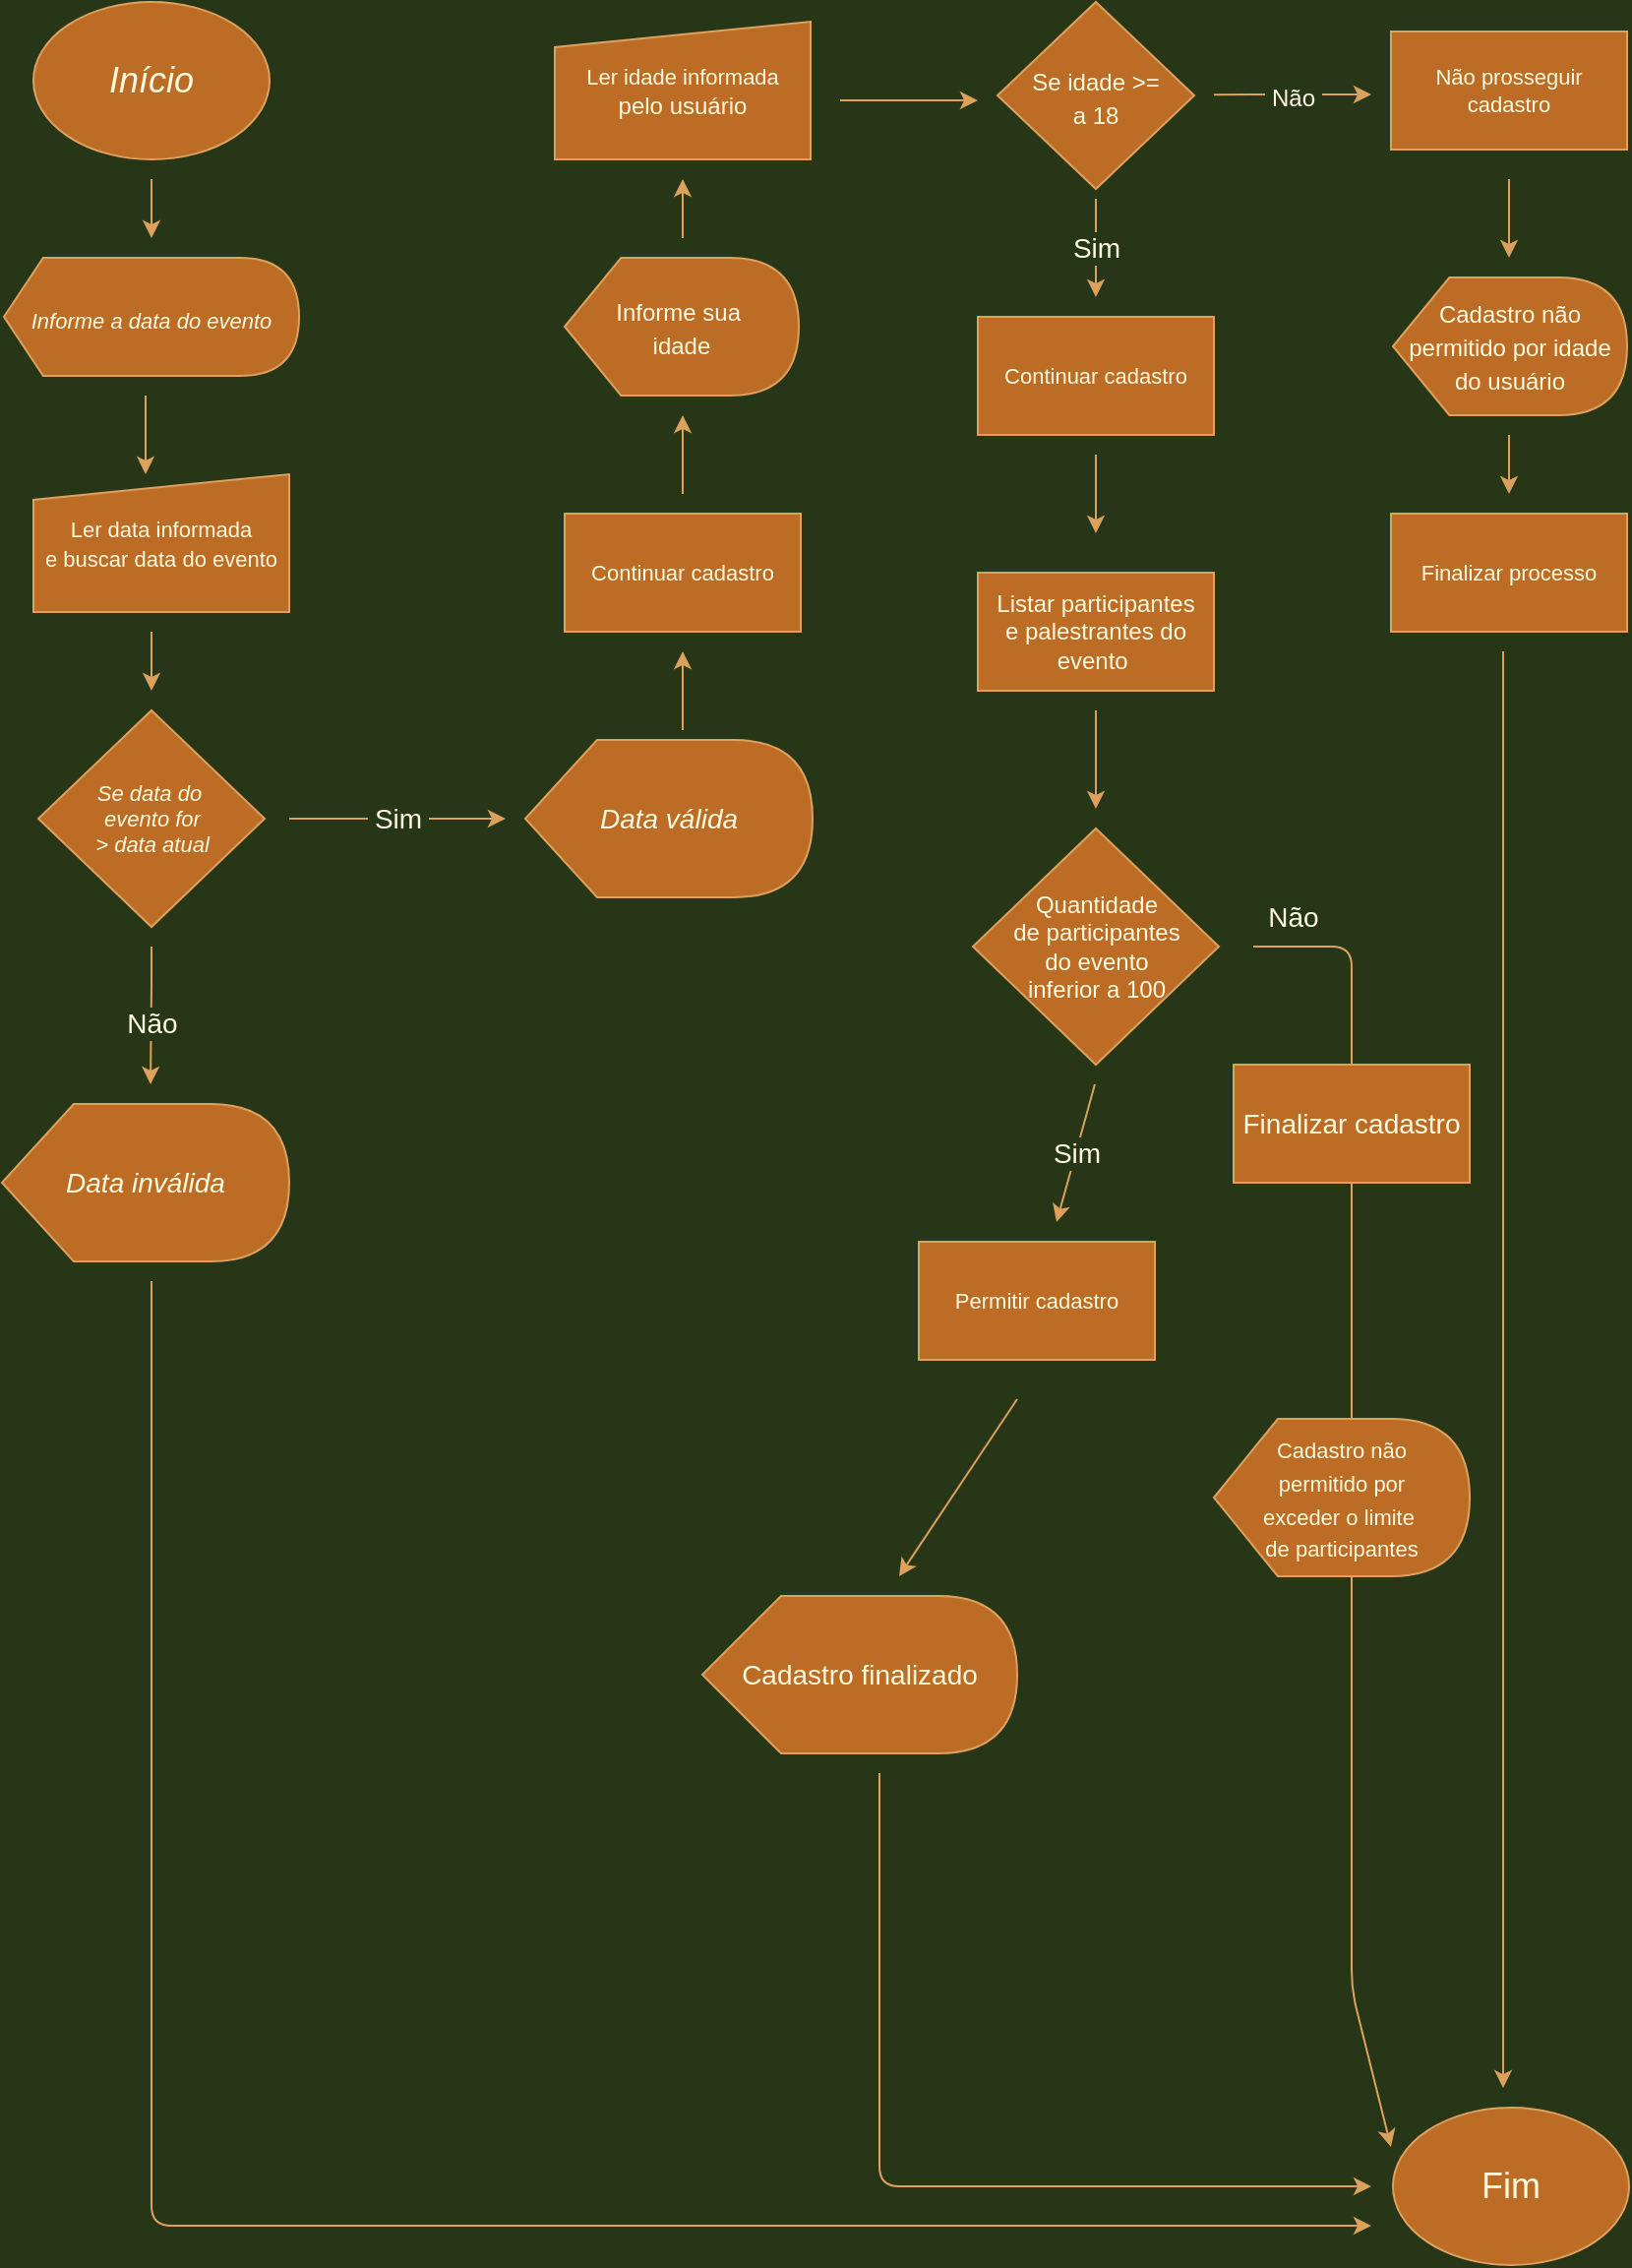 <mxfile version="20.0.1" type="github">
  <diagram id="RlML46qO7QQwRxKiT4tr" name="Page-1">
    <mxGraphModel dx="2493" dy="1448" grid="1" gridSize="10" guides="1" tooltips="1" connect="1" arrows="1" fold="1" page="1" pageScale="1" pageWidth="827" pageHeight="1169" background="#283618" math="0" shadow="0">
      <root>
        <mxCell id="0" />
        <mxCell id="1" parent="0" />
        <mxCell id="HNYcZ1OzalCUMynlkFFV-2" value="&lt;font style=&quot;font-size: 18px;&quot;&gt;Início&lt;/font&gt;" style="ellipse;whiteSpace=wrap;html=1;fillColor=#BC6C25;strokeColor=#DDA15E;fontColor=#FEFAE0;fontStyle=2;rounded=0;" vertex="1" parent="1">
          <mxGeometry x="50" y="10" width="120" height="80" as="geometry" />
        </mxCell>
        <mxCell id="HNYcZ1OzalCUMynlkFFV-4" value="" style="endArrow=classic;html=1;rounded=0;fontSize=18;labelBackgroundColor=#283618;strokeColor=#DDA15E;fontColor=#FEFAE0;" edge="1" parent="1">
          <mxGeometry width="50" height="50" relative="1" as="geometry">
            <mxPoint x="110" y="100" as="sourcePoint" />
            <mxPoint x="110" y="130" as="targetPoint" />
          </mxGeometry>
        </mxCell>
        <mxCell id="HNYcZ1OzalCUMynlkFFV-5" value="&lt;font style=&quot;font-size: 11px;&quot;&gt;&lt;i&gt;Informe a data do evento&lt;/i&gt;&lt;/font&gt;" style="shape=display;whiteSpace=wrap;html=1;fontSize=18;fillColor=#BC6C25;fontColor=#FEFAE0;strokeColor=#DDA15E;align=center;size=0.133;rounded=0;" vertex="1" parent="1">
          <mxGeometry x="35" y="140" width="150" height="60" as="geometry" />
        </mxCell>
        <mxCell id="HNYcZ1OzalCUMynlkFFV-6" value="&lt;font style=&quot;font-size: 11px;&quot;&gt;&lt;i style=&quot;&quot;&gt;Se data do&amp;nbsp;&lt;br&gt;evento for&lt;br&gt;&amp;gt; data atual&lt;/i&gt;&lt;/font&gt;" style="rhombus;whiteSpace=wrap;html=1;fontSize=11;fillColor=#BC6C25;fontColor=#FEFAE0;strokeColor=#DDA15E;rounded=0;" vertex="1" parent="1">
          <mxGeometry x="52.5" y="370" width="115" height="110" as="geometry" />
        </mxCell>
        <mxCell id="HNYcZ1OzalCUMynlkFFV-7" value="" style="endArrow=classic;html=1;rounded=0;fontSize=11;labelBackgroundColor=#283618;strokeColor=#DDA15E;fontColor=#FEFAE0;" edge="1" parent="1">
          <mxGeometry width="50" height="50" relative="1" as="geometry">
            <mxPoint x="107" y="210" as="sourcePoint" />
            <mxPoint x="107" y="250" as="targetPoint" />
          </mxGeometry>
        </mxCell>
        <mxCell id="HNYcZ1OzalCUMynlkFFV-9" value="" style="endArrow=classic;html=1;rounded=0;fontSize=14;labelBackgroundColor=#283618;strokeColor=#DDA15E;fontColor=#FEFAE0;" edge="1" parent="1">
          <mxGeometry relative="1" as="geometry">
            <mxPoint x="180" y="425" as="sourcePoint" />
            <mxPoint x="290" y="425" as="targetPoint" />
          </mxGeometry>
        </mxCell>
        <mxCell id="HNYcZ1OzalCUMynlkFFV-10" value="&amp;nbsp;Sim&amp;nbsp;" style="edgeLabel;resizable=0;html=1;align=center;verticalAlign=middle;fontSize=14;rounded=0;labelBackgroundColor=#283618;fontColor=#FEFAE0;" connectable="0" vertex="1" parent="HNYcZ1OzalCUMynlkFFV-9">
          <mxGeometry relative="1" as="geometry" />
        </mxCell>
        <mxCell id="HNYcZ1OzalCUMynlkFFV-11" value="Não" style="endArrow=classic;html=1;rounded=0;fontSize=14;targetPerimeterSpacing=0;labelBackgroundColor=#283618;strokeColor=#DDA15E;fontColor=#FEFAE0;" edge="1" parent="1">
          <mxGeometry x="0.111" relative="1" as="geometry">
            <mxPoint x="110" y="490" as="sourcePoint" />
            <mxPoint x="109.5" y="560" as="targetPoint" />
            <Array as="points">
              <mxPoint x="110" y="510" />
            </Array>
            <mxPoint as="offset" />
          </mxGeometry>
        </mxCell>
        <mxCell id="HNYcZ1OzalCUMynlkFFV-13" value="&lt;i&gt;Data válida&lt;/i&gt;" style="shape=display;whiteSpace=wrap;html=1;fontSize=14;fillColor=#BC6C25;fontColor=#FEFAE0;strokeColor=#DDA15E;rounded=0;" vertex="1" parent="1">
          <mxGeometry x="300" y="385" width="146" height="80" as="geometry" />
        </mxCell>
        <mxCell id="HNYcZ1OzalCUMynlkFFV-14" value="&lt;i&gt;Data inválida&lt;/i&gt;" style="shape=display;whiteSpace=wrap;html=1;fontSize=14;fillColor=#BC6C25;fontColor=#FEFAE0;strokeColor=#DDA15E;rounded=0;" vertex="1" parent="1">
          <mxGeometry x="34" y="570" width="146" height="80" as="geometry" />
        </mxCell>
        <mxCell id="HNYcZ1OzalCUMynlkFFV-15" value="&lt;font style=&quot;font-size: 12px;&quot;&gt;Informe sua&amp;nbsp;&lt;br&gt;idade&lt;/font&gt;" style="shape=display;whiteSpace=wrap;html=1;fontSize=14;fillColor=#BC6C25;fontColor=#FEFAE0;strokeColor=#DDA15E;align=center;size=0.241;rounded=0;" vertex="1" parent="1">
          <mxGeometry x="320" y="140" width="119" height="70" as="geometry" />
        </mxCell>
        <mxCell id="HNYcZ1OzalCUMynlkFFV-16" value="" style="endArrow=classic;html=1;rounded=0;fontSize=14;targetPerimeterSpacing=0;labelBackgroundColor=#283618;strokeColor=#DDA15E;fontColor=#FEFAE0;" edge="1" parent="1">
          <mxGeometry width="50" height="50" relative="1" as="geometry">
            <mxPoint x="590" y="370" as="sourcePoint" />
            <mxPoint x="590" y="420" as="targetPoint" />
          </mxGeometry>
        </mxCell>
        <mxCell id="HNYcZ1OzalCUMynlkFFV-17" value="&lt;font style=&quot;font-size: 12px;&quot;&gt;Se idade &amp;gt;=&lt;br&gt;a 18&lt;/font&gt;" style="rhombus;whiteSpace=wrap;html=1;fontSize=14;fillColor=#BC6C25;fontColor=#FEFAE0;strokeColor=#DDA15E;rounded=0;" vertex="1" parent="1">
          <mxGeometry x="540" y="10" width="100" height="95" as="geometry" />
        </mxCell>
        <mxCell id="HNYcZ1OzalCUMynlkFFV-18" value="" style="endArrow=classic;html=1;rounded=0;fontSize=12;targetPerimeterSpacing=0;labelBackgroundColor=#283618;strokeColor=#DDA15E;fontColor=#FEFAE0;" edge="1" parent="1">
          <mxGeometry width="50" height="50" relative="1" as="geometry">
            <mxPoint x="797" y="340" as="sourcePoint" />
            <mxPoint x="797" y="1070" as="targetPoint" />
          </mxGeometry>
        </mxCell>
        <mxCell id="HNYcZ1OzalCUMynlkFFV-19" value="&lt;font style=&quot;font-size: 18px;&quot;&gt;Fim&lt;/font&gt;" style="ellipse;whiteSpace=wrap;html=1;fontSize=12;fillColor=#BC6C25;fontColor=#FEFAE0;strokeColor=#DDA15E;rounded=0;" vertex="1" parent="1">
          <mxGeometry x="741" y="1080" width="120" height="80" as="geometry" />
        </mxCell>
        <mxCell id="HNYcZ1OzalCUMynlkFFV-20" value="&lt;font style=&quot;font-size: 12px;&quot;&gt;&amp;nbsp;Não&amp;nbsp;&lt;/font&gt;" style="endArrow=classic;html=1;rounded=0;fontSize=18;targetPerimeterSpacing=0;labelBackgroundColor=#283618;strokeColor=#DDA15E;fontColor=#FEFAE0;" edge="1" parent="1">
          <mxGeometry relative="1" as="geometry">
            <mxPoint x="650" y="57.08" as="sourcePoint" />
            <mxPoint x="730" y="57" as="targetPoint" />
            <Array as="points" />
            <mxPoint as="offset" />
          </mxGeometry>
        </mxCell>
        <mxCell id="HNYcZ1OzalCUMynlkFFV-22" value="" style="endArrow=classic;html=1;rounded=0;fontSize=14;targetPerimeterSpacing=0;labelBackgroundColor=#283618;strokeColor=#DDA15E;fontColor=#FEFAE0;" edge="1" parent="1">
          <mxGeometry relative="1" as="geometry">
            <mxPoint x="590" y="110" as="sourcePoint" />
            <mxPoint x="590" y="160" as="targetPoint" />
            <Array as="points" />
          </mxGeometry>
        </mxCell>
        <mxCell id="HNYcZ1OzalCUMynlkFFV-23" value="Sim" style="edgeLabel;resizable=0;html=1;align=center;verticalAlign=middle;fontSize=14;rounded=0;labelBackgroundColor=#283618;fontColor=#FEFAE0;" connectable="0" vertex="1" parent="HNYcZ1OzalCUMynlkFFV-22">
          <mxGeometry relative="1" as="geometry" />
        </mxCell>
        <mxCell id="HNYcZ1OzalCUMynlkFFV-25" value="&lt;font style=&quot;font-size: 11px;&quot;&gt;Ler data informada&lt;br&gt;e buscar data do evento&lt;/font&gt;" style="shape=manualInput;whiteSpace=wrap;html=1;rounded=0;sketch=0;fontColor=#FEFAE0;strokeColor=#DDA15E;fillColor=#BC6C25;size=13;" vertex="1" parent="1">
          <mxGeometry x="50" y="250" width="130" height="70" as="geometry" />
        </mxCell>
        <mxCell id="HNYcZ1OzalCUMynlkFFV-26" value="" style="endArrow=classic;html=1;rounded=1;sketch=0;fontSize=11;fontColor=#FEFAE0;strokeColor=#DDA15E;fillColor=#BC6C25;curved=0;" edge="1" parent="1">
          <mxGeometry width="50" height="50" relative="1" as="geometry">
            <mxPoint x="110" y="330" as="sourcePoint" />
            <mxPoint x="110" y="360" as="targetPoint" />
          </mxGeometry>
        </mxCell>
        <mxCell id="HNYcZ1OzalCUMynlkFFV-28" value="" style="endArrow=classic;html=1;rounded=1;sketch=0;fontSize=11;fontColor=#FEFAE0;strokeColor=#DDA15E;fillColor=#BC6C25;curved=0;" edge="1" parent="1">
          <mxGeometry width="50" height="50" relative="1" as="geometry">
            <mxPoint x="110" y="660" as="sourcePoint" />
            <mxPoint x="730" y="1140" as="targetPoint" />
            <Array as="points">
              <mxPoint x="110" y="1140" />
            </Array>
          </mxGeometry>
        </mxCell>
        <mxCell id="HNYcZ1OzalCUMynlkFFV-29" value="Continuar cadastro" style="rounded=0;whiteSpace=wrap;html=1;sketch=0;fontSize=11;fontColor=#FEFAE0;strokeColor=#DDA15E;fillColor=#BC6C25;" vertex="1" parent="1">
          <mxGeometry x="320" y="270" width="120" height="60" as="geometry" />
        </mxCell>
        <mxCell id="HNYcZ1OzalCUMynlkFFV-30" value="" style="endArrow=classic;html=1;rounded=1;sketch=0;fontSize=11;fontColor=#FEFAE0;strokeColor=#DDA15E;fillColor=#BC6C25;curved=0;" edge="1" parent="1">
          <mxGeometry width="50" height="50" relative="1" as="geometry">
            <mxPoint x="380" y="380" as="sourcePoint" />
            <mxPoint x="380" y="340" as="targetPoint" />
          </mxGeometry>
        </mxCell>
        <mxCell id="HNYcZ1OzalCUMynlkFFV-31" value="" style="endArrow=classic;html=1;rounded=1;sketch=0;fontSize=12;fontColor=#FEFAE0;strokeColor=#DDA15E;fillColor=#BC6C25;curved=0;" edge="1" parent="1">
          <mxGeometry width="50" height="50" relative="1" as="geometry">
            <mxPoint x="380" y="260" as="sourcePoint" />
            <mxPoint x="380" y="220" as="targetPoint" />
          </mxGeometry>
        </mxCell>
        <mxCell id="HNYcZ1OzalCUMynlkFFV-32" value="&lt;span style=&quot;font-size: 11px;&quot;&gt;Ler idade informada&lt;br&gt;&lt;/span&gt;pelo usuário" style="shape=manualInput;whiteSpace=wrap;html=1;rounded=0;sketch=0;fontColor=#FEFAE0;strokeColor=#DDA15E;fillColor=#BC6C25;size=13;" vertex="1" parent="1">
          <mxGeometry x="315" y="20" width="130" height="70" as="geometry" />
        </mxCell>
        <mxCell id="HNYcZ1OzalCUMynlkFFV-33" value="" style="endArrow=classic;html=1;rounded=1;sketch=0;fontSize=12;fontColor=#FEFAE0;strokeColor=#DDA15E;fillColor=#BC6C25;curved=0;" edge="1" parent="1">
          <mxGeometry width="50" height="50" relative="1" as="geometry">
            <mxPoint x="380" y="130" as="sourcePoint" />
            <mxPoint x="380" y="100" as="targetPoint" />
          </mxGeometry>
        </mxCell>
        <mxCell id="HNYcZ1OzalCUMynlkFFV-34" value="" style="endArrow=classic;html=1;rounded=1;sketch=0;fontSize=12;fontColor=#FEFAE0;strokeColor=#DDA15E;fillColor=#BC6C25;curved=0;" edge="1" parent="1">
          <mxGeometry width="50" height="50" relative="1" as="geometry">
            <mxPoint x="460" y="60" as="sourcePoint" />
            <mxPoint x="530" y="60" as="targetPoint" />
          </mxGeometry>
        </mxCell>
        <mxCell id="HNYcZ1OzalCUMynlkFFV-35" value="Continuar cadastro" style="rounded=0;whiteSpace=wrap;html=1;sketch=0;fontSize=11;fontColor=#FEFAE0;strokeColor=#DDA15E;fillColor=#BC6C25;" vertex="1" parent="1">
          <mxGeometry x="530" y="170" width="120" height="60" as="geometry" />
        </mxCell>
        <mxCell id="HNYcZ1OzalCUMynlkFFV-37" value="Não prosseguir&lt;br&gt;cadastro" style="rounded=0;whiteSpace=wrap;html=1;sketch=0;fontSize=11;fontColor=#FEFAE0;strokeColor=#DDA15E;fillColor=#BC6C25;" vertex="1" parent="1">
          <mxGeometry x="740" y="25" width="120" height="60" as="geometry" />
        </mxCell>
        <mxCell id="HNYcZ1OzalCUMynlkFFV-38" value="" style="endArrow=classic;html=1;rounded=1;sketch=0;fontSize=12;fontColor=#FEFAE0;strokeColor=#DDA15E;fillColor=#BC6C25;curved=0;" edge="1" parent="1">
          <mxGeometry width="50" height="50" relative="1" as="geometry">
            <mxPoint x="800" y="100" as="sourcePoint" />
            <mxPoint x="800" y="140" as="targetPoint" />
          </mxGeometry>
        </mxCell>
        <mxCell id="HNYcZ1OzalCUMynlkFFV-39" value="&lt;font style=&quot;font-size: 12px;&quot;&gt;&lt;font style=&quot;&quot;&gt;Cadastro não&lt;br&gt;permitido por&amp;nbsp;&lt;/font&gt;idade do usuário&lt;/font&gt;" style="shape=display;whiteSpace=wrap;html=1;fontSize=14;fillColor=#BC6C25;fontColor=#FEFAE0;strokeColor=#DDA15E;align=center;size=0.241;rounded=0;" vertex="1" parent="1">
          <mxGeometry x="741" y="150" width="119" height="70" as="geometry" />
        </mxCell>
        <mxCell id="HNYcZ1OzalCUMynlkFFV-40" value="Finalizar processo" style="rounded=0;whiteSpace=wrap;html=1;sketch=0;fontSize=11;fontColor=#FEFAE0;strokeColor=#DDA15E;fillColor=#BC6C25;" vertex="1" parent="1">
          <mxGeometry x="740" y="270" width="120" height="60" as="geometry" />
        </mxCell>
        <mxCell id="HNYcZ1OzalCUMynlkFFV-41" value="" style="endArrow=classic;html=1;rounded=1;sketch=0;fontSize=12;fontColor=#FEFAE0;strokeColor=#DDA15E;fillColor=#BC6C25;curved=0;" edge="1" parent="1">
          <mxGeometry width="50" height="50" relative="1" as="geometry">
            <mxPoint x="800" y="230" as="sourcePoint" />
            <mxPoint x="800" y="260" as="targetPoint" />
          </mxGeometry>
        </mxCell>
        <mxCell id="HNYcZ1OzalCUMynlkFFV-42" value="" style="endArrow=classic;html=1;rounded=1;sketch=0;fontSize=12;fontColor=#FEFAE0;strokeColor=#DDA15E;fillColor=#BC6C25;curved=0;" edge="1" parent="1">
          <mxGeometry width="50" height="50" relative="1" as="geometry">
            <mxPoint x="590" y="240" as="sourcePoint" />
            <mxPoint x="590" y="280" as="targetPoint" />
          </mxGeometry>
        </mxCell>
        <mxCell id="HNYcZ1OzalCUMynlkFFV-43" value="Listar participantes&lt;br&gt;e palestrantes do&lt;br&gt;evento&amp;nbsp;" style="rounded=0;whiteSpace=wrap;html=1;sketch=0;fontSize=12;fontColor=#FEFAE0;strokeColor=#DDA15E;fillColor=#BC6C25;" vertex="1" parent="1">
          <mxGeometry x="530" y="300" width="120" height="60" as="geometry" />
        </mxCell>
        <mxCell id="HNYcZ1OzalCUMynlkFFV-44" value="Quantidade&lt;br&gt;de participantes&lt;br&gt;do evento&lt;br&gt;inferior a 100" style="rhombus;whiteSpace=wrap;html=1;rounded=0;sketch=0;fontSize=12;fontColor=#FEFAE0;strokeColor=#DDA15E;fillColor=#BC6C25;" vertex="1" parent="1">
          <mxGeometry x="527.5" y="430" width="125" height="120" as="geometry" />
        </mxCell>
        <mxCell id="HNYcZ1OzalCUMynlkFFV-47" value="" style="endArrow=classic;html=1;rounded=1;sketch=0;fontSize=12;fontColor=#FEFAE0;strokeColor=#DDA15E;fillColor=#BC6C25;curved=0;" edge="1" parent="1">
          <mxGeometry width="50" height="50" relative="1" as="geometry">
            <mxPoint x="670" y="490" as="sourcePoint" />
            <mxPoint x="740" y="1100" as="targetPoint" />
            <Array as="points">
              <mxPoint x="720" y="490" />
              <mxPoint x="720" y="1020" />
            </Array>
          </mxGeometry>
        </mxCell>
        <mxCell id="HNYcZ1OzalCUMynlkFFV-48" value="&lt;font style=&quot;font-size: 14px;&quot;&gt;Não&lt;/font&gt;" style="text;html=1;align=center;verticalAlign=middle;resizable=0;points=[];autosize=1;strokeColor=none;fillColor=none;fontSize=12;fontColor=#FEFAE0;" vertex="1" parent="1">
          <mxGeometry x="670" y="465" width="40" height="20" as="geometry" />
        </mxCell>
        <mxCell id="HNYcZ1OzalCUMynlkFFV-50" value="" style="endArrow=classic;html=1;rounded=0;fontSize=14;targetPerimeterSpacing=0;labelBackgroundColor=#283618;strokeColor=#DDA15E;fontColor=#FEFAE0;" edge="1" parent="1">
          <mxGeometry relative="1" as="geometry">
            <mxPoint x="589.5" y="560" as="sourcePoint" />
            <mxPoint x="570" y="630" as="targetPoint" />
            <Array as="points" />
          </mxGeometry>
        </mxCell>
        <mxCell id="HNYcZ1OzalCUMynlkFFV-51" value="Sim" style="edgeLabel;resizable=0;html=1;align=center;verticalAlign=middle;fontSize=14;rounded=0;labelBackgroundColor=#283618;fontColor=#FEFAE0;" connectable="0" vertex="1" parent="HNYcZ1OzalCUMynlkFFV-50">
          <mxGeometry relative="1" as="geometry" />
        </mxCell>
        <mxCell id="HNYcZ1OzalCUMynlkFFV-52" value="Permitir cadastro" style="rounded=0;whiteSpace=wrap;html=1;sketch=0;fontSize=11;fontColor=#FEFAE0;strokeColor=#DDA15E;fillColor=#BC6C25;direction=west;" vertex="1" parent="1">
          <mxGeometry x="500" y="640" width="120" height="60" as="geometry" />
        </mxCell>
        <mxCell id="HNYcZ1OzalCUMynlkFFV-53" value="Finalizar cadastro" style="rounded=0;whiteSpace=wrap;html=1;sketch=0;fontSize=14;fontColor=#FEFAE0;strokeColor=#DDA15E;fillColor=#BC6C25;" vertex="1" parent="1">
          <mxGeometry x="660" y="550" width="120" height="60" as="geometry" />
        </mxCell>
        <mxCell id="HNYcZ1OzalCUMynlkFFV-54" value="&lt;font style=&quot;font-size: 11px;&quot;&gt;Cadastro não&lt;br&gt;permitido por&lt;br&gt;exceder o limite&amp;nbsp;&lt;br&gt;de participantes&lt;/font&gt;" style="shape=display;whiteSpace=wrap;html=1;rounded=0;sketch=0;fontSize=14;fontColor=#FEFAE0;strokeColor=#DDA15E;fillColor=#BC6C25;" vertex="1" parent="1">
          <mxGeometry x="650" y="730" width="130" height="80" as="geometry" />
        </mxCell>
        <mxCell id="HNYcZ1OzalCUMynlkFFV-57" value="" style="endArrow=classic;html=1;rounded=1;sketch=0;fontSize=11;fontColor=#FEFAE0;strokeColor=#DDA15E;fillColor=#BC6C25;curved=0;" edge="1" parent="1">
          <mxGeometry width="50" height="50" relative="1" as="geometry">
            <mxPoint x="550" y="720" as="sourcePoint" />
            <mxPoint x="490" y="810" as="targetPoint" />
          </mxGeometry>
        </mxCell>
        <mxCell id="HNYcZ1OzalCUMynlkFFV-58" value="&lt;font style=&quot;font-size: 14px;&quot;&gt;Cadastro finalizado&lt;/font&gt;" style="shape=display;whiteSpace=wrap;html=1;rounded=0;sketch=0;fontSize=11;fontColor=#FEFAE0;strokeColor=#DDA15E;fillColor=#BC6C25;" vertex="1" parent="1">
          <mxGeometry x="390" y="820" width="160" height="80" as="geometry" />
        </mxCell>
        <mxCell id="HNYcZ1OzalCUMynlkFFV-59" value="" style="endArrow=classic;html=1;rounded=1;sketch=0;fontSize=14;fontColor=#FEFAE0;strokeColor=#DDA15E;fillColor=#BC6C25;curved=0;" edge="1" parent="1">
          <mxGeometry width="50" height="50" relative="1" as="geometry">
            <mxPoint x="480" y="910" as="sourcePoint" />
            <mxPoint x="730" y="1120" as="targetPoint" />
            <Array as="points">
              <mxPoint x="480" y="1120" />
            </Array>
          </mxGeometry>
        </mxCell>
      </root>
    </mxGraphModel>
  </diagram>
</mxfile>
